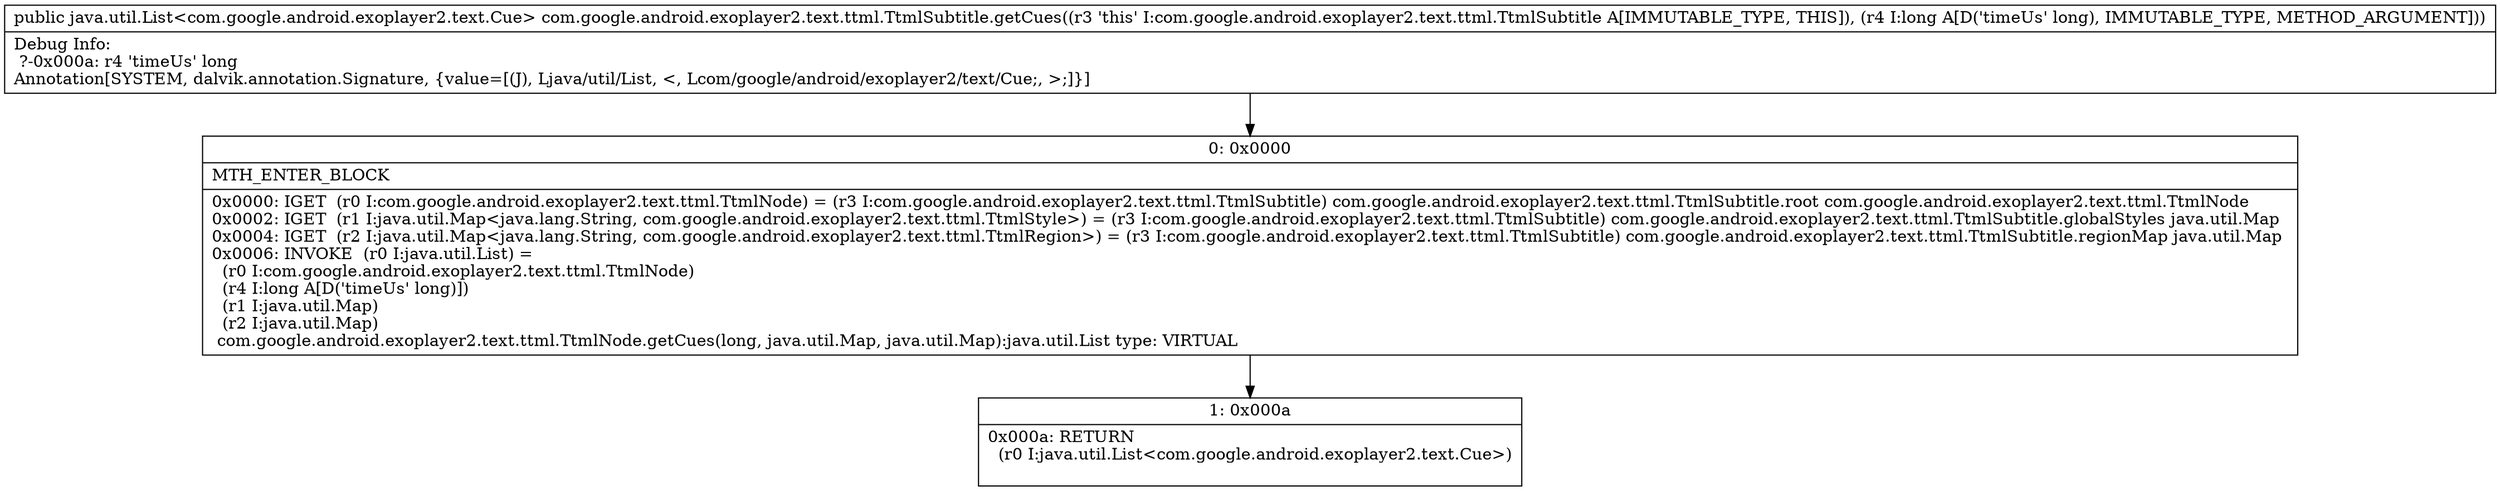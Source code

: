 digraph "CFG forcom.google.android.exoplayer2.text.ttml.TtmlSubtitle.getCues(J)Ljava\/util\/List;" {
Node_0 [shape=record,label="{0\:\ 0x0000|MTH_ENTER_BLOCK\l|0x0000: IGET  (r0 I:com.google.android.exoplayer2.text.ttml.TtmlNode) = (r3 I:com.google.android.exoplayer2.text.ttml.TtmlSubtitle) com.google.android.exoplayer2.text.ttml.TtmlSubtitle.root com.google.android.exoplayer2.text.ttml.TtmlNode \l0x0002: IGET  (r1 I:java.util.Map\<java.lang.String, com.google.android.exoplayer2.text.ttml.TtmlStyle\>) = (r3 I:com.google.android.exoplayer2.text.ttml.TtmlSubtitle) com.google.android.exoplayer2.text.ttml.TtmlSubtitle.globalStyles java.util.Map \l0x0004: IGET  (r2 I:java.util.Map\<java.lang.String, com.google.android.exoplayer2.text.ttml.TtmlRegion\>) = (r3 I:com.google.android.exoplayer2.text.ttml.TtmlSubtitle) com.google.android.exoplayer2.text.ttml.TtmlSubtitle.regionMap java.util.Map \l0x0006: INVOKE  (r0 I:java.util.List) = \l  (r0 I:com.google.android.exoplayer2.text.ttml.TtmlNode)\l  (r4 I:long A[D('timeUs' long)])\l  (r1 I:java.util.Map)\l  (r2 I:java.util.Map)\l com.google.android.exoplayer2.text.ttml.TtmlNode.getCues(long, java.util.Map, java.util.Map):java.util.List type: VIRTUAL \l}"];
Node_1 [shape=record,label="{1\:\ 0x000a|0x000a: RETURN  \l  (r0 I:java.util.List\<com.google.android.exoplayer2.text.Cue\>)\l \l}"];
MethodNode[shape=record,label="{public java.util.List\<com.google.android.exoplayer2.text.Cue\> com.google.android.exoplayer2.text.ttml.TtmlSubtitle.getCues((r3 'this' I:com.google.android.exoplayer2.text.ttml.TtmlSubtitle A[IMMUTABLE_TYPE, THIS]), (r4 I:long A[D('timeUs' long), IMMUTABLE_TYPE, METHOD_ARGUMENT]))  | Debug Info:\l  ?\-0x000a: r4 'timeUs' long\lAnnotation[SYSTEM, dalvik.annotation.Signature, \{value=[(J), Ljava\/util\/List, \<, Lcom\/google\/android\/exoplayer2\/text\/Cue;, \>;]\}]\l}"];
MethodNode -> Node_0;
Node_0 -> Node_1;
}

